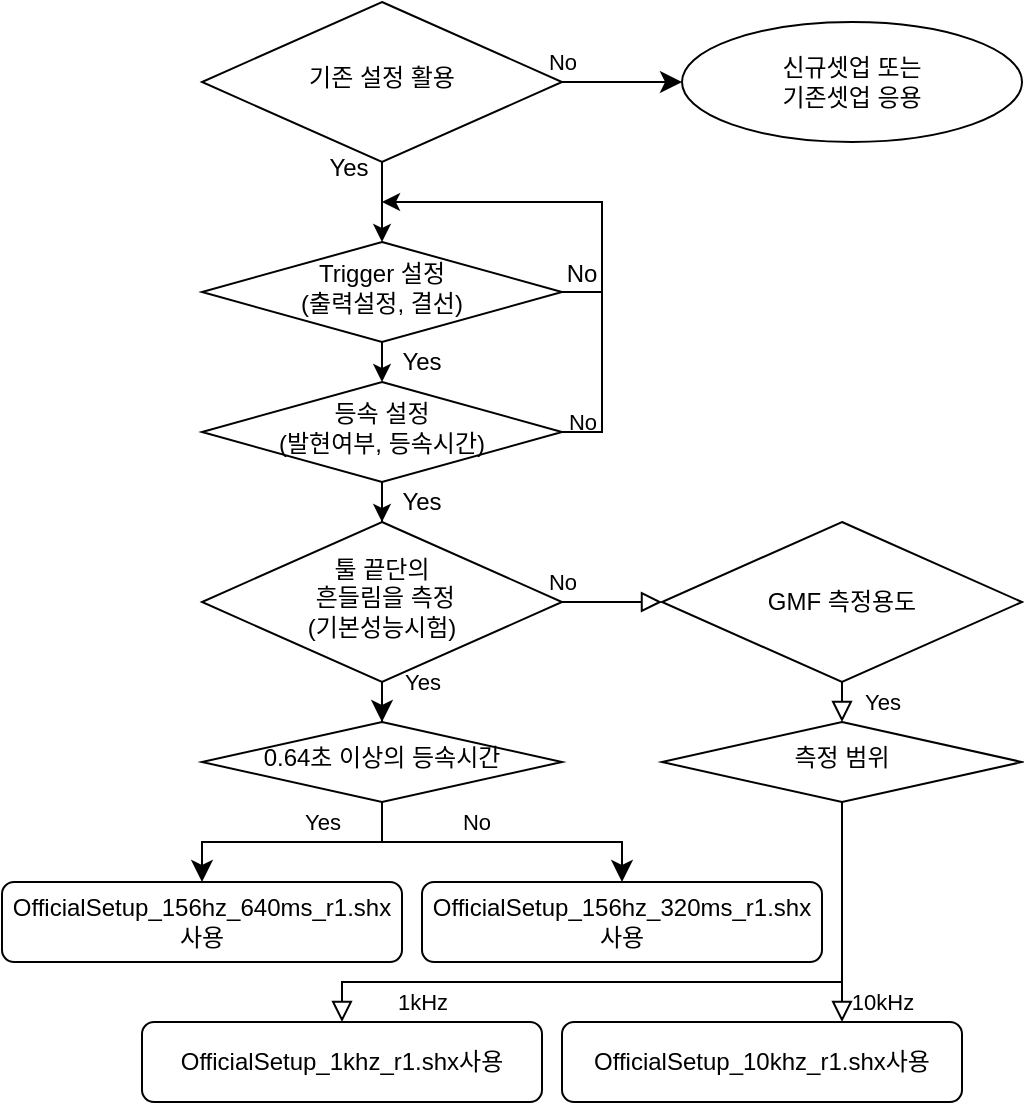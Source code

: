 <mxfile version="13.4.9" type="github">
  <diagram id="C5RBs43oDa-KdzZeNtuy" name="Page-1">
    <mxGraphModel dx="810" dy="642" grid="1" gridSize="10" guides="1" tooltips="1" connect="1" arrows="1" fold="1" page="1" pageScale="1" pageWidth="827" pageHeight="1169" math="0" shadow="0">
      <root>
        <mxCell id="WIyWlLk6GJQsqaUBKTNV-0" />
        <mxCell id="WIyWlLk6GJQsqaUBKTNV-1" parent="WIyWlLk6GJQsqaUBKTNV-0" />
        <mxCell id="WIyWlLk6GJQsqaUBKTNV-4" value="Yes" style="rounded=0;html=1;jettySize=auto;orthogonalLoop=1;fontSize=11;endArrow=classic;endFill=1;endSize=8;strokeWidth=1;shadow=0;labelBackgroundColor=none;edgeStyle=orthogonalEdgeStyle;" parent="WIyWlLk6GJQsqaUBKTNV-1" source="WIyWlLk6GJQsqaUBKTNV-6" target="WIyWlLk6GJQsqaUBKTNV-10" edge="1">
          <mxGeometry x="-1" y="20" relative="1" as="geometry">
            <mxPoint as="offset" />
          </mxGeometry>
        </mxCell>
        <mxCell id="WIyWlLk6GJQsqaUBKTNV-5" value="No" style="edgeStyle=orthogonalEdgeStyle;rounded=0;html=1;jettySize=auto;orthogonalLoop=1;fontSize=11;endArrow=block;endFill=0;endSize=8;strokeWidth=1;shadow=0;labelBackgroundColor=none;" parent="WIyWlLk6GJQsqaUBKTNV-1" source="WIyWlLk6GJQsqaUBKTNV-6" edge="1">
          <mxGeometry x="-1" y="10" relative="1" as="geometry">
            <mxPoint as="offset" />
            <mxPoint x="430" y="390" as="targetPoint" />
          </mxGeometry>
        </mxCell>
        <mxCell id="WIyWlLk6GJQsqaUBKTNV-6" value="툴 끝단의&lt;br&gt;&amp;nbsp;흔들림을 측정&lt;br&gt;(기본성능시험)" style="rhombus;whiteSpace=wrap;html=1;shadow=0;fontFamily=Helvetica;fontSize=12;align=center;strokeWidth=1;spacing=6;spacingTop=-4;" parent="WIyWlLk6GJQsqaUBKTNV-1" vertex="1">
          <mxGeometry x="200" y="350" width="180" height="80" as="geometry" />
        </mxCell>
        <mxCell id="WIyWlLk6GJQsqaUBKTNV-8" value="No" style="rounded=0;html=1;jettySize=auto;orthogonalLoop=1;fontSize=11;endArrow=classic;endFill=1;endSize=8;strokeWidth=1;shadow=0;labelBackgroundColor=none;edgeStyle=orthogonalEdgeStyle;" parent="WIyWlLk6GJQsqaUBKTNV-1" source="WIyWlLk6GJQsqaUBKTNV-10" target="WIyWlLk6GJQsqaUBKTNV-11" edge="1">
          <mxGeometry x="-0.167" y="10" relative="1" as="geometry">
            <mxPoint as="offset" />
          </mxGeometry>
        </mxCell>
        <mxCell id="WIyWlLk6GJQsqaUBKTNV-9" value="Yes" style="edgeStyle=orthogonalEdgeStyle;rounded=0;html=1;jettySize=auto;orthogonalLoop=1;fontSize=11;endArrow=classic;endFill=1;endSize=8;strokeWidth=1;shadow=0;labelBackgroundColor=none;" parent="WIyWlLk6GJQsqaUBKTNV-1" source="WIyWlLk6GJQsqaUBKTNV-10" target="WIyWlLk6GJQsqaUBKTNV-12" edge="1">
          <mxGeometry x="-0.231" y="-10" relative="1" as="geometry">
            <mxPoint as="offset" />
          </mxGeometry>
        </mxCell>
        <mxCell id="WIyWlLk6GJQsqaUBKTNV-10" value="0.64초 이상의 등속시간" style="rhombus;whiteSpace=wrap;html=1;shadow=0;fontFamily=Helvetica;fontSize=12;align=center;strokeWidth=1;spacing=6;spacingTop=-4;" parent="WIyWlLk6GJQsqaUBKTNV-1" vertex="1">
          <mxGeometry x="200" y="450" width="180" height="40" as="geometry" />
        </mxCell>
        <mxCell id="WIyWlLk6GJQsqaUBKTNV-11" value="OfficialSetup_156hz_320ms_r1.shx사용" style="rounded=1;whiteSpace=wrap;html=1;fontSize=12;glass=0;strokeWidth=1;shadow=0;" parent="WIyWlLk6GJQsqaUBKTNV-1" vertex="1">
          <mxGeometry x="310" y="530" width="200" height="40" as="geometry" />
        </mxCell>
        <mxCell id="WIyWlLk6GJQsqaUBKTNV-12" value="OfficialSetup_156hz_640ms_r1.shx사용" style="rounded=1;whiteSpace=wrap;html=1;fontSize=12;glass=0;strokeWidth=1;shadow=0;" parent="WIyWlLk6GJQsqaUBKTNV-1" vertex="1">
          <mxGeometry x="100" y="530" width="200" height="40" as="geometry" />
        </mxCell>
        <mxCell id="XV2WXANQdtb-DX9gLYD6-0" value="GMF 측정용도" style="rhombus;whiteSpace=wrap;html=1;" vertex="1" parent="WIyWlLk6GJQsqaUBKTNV-1">
          <mxGeometry x="430" y="350" width="180" height="80" as="geometry" />
        </mxCell>
        <mxCell id="XV2WXANQdtb-DX9gLYD6-3" value="" style="edgeStyle=orthogonalEdgeStyle;rounded=0;orthogonalLoop=1;jettySize=auto;html=1;" edge="1" parent="WIyWlLk6GJQsqaUBKTNV-1" source="XV2WXANQdtb-DX9gLYD6-2" target="WIyWlLk6GJQsqaUBKTNV-6">
          <mxGeometry relative="1" as="geometry" />
        </mxCell>
        <mxCell id="XV2WXANQdtb-DX9gLYD6-2" value="등속 설정&lt;br&gt;(발현여부, 등속시간)" style="rhombus;whiteSpace=wrap;html=1;shadow=0;fontFamily=Helvetica;fontSize=12;align=center;strokeWidth=1;spacing=6;spacingTop=-4;" vertex="1" parent="WIyWlLk6GJQsqaUBKTNV-1">
          <mxGeometry x="200" y="280" width="180" height="50" as="geometry" />
        </mxCell>
        <mxCell id="XV2WXANQdtb-DX9gLYD6-4" value="" style="edgeStyle=orthogonalEdgeStyle;rounded=0;orthogonalLoop=1;jettySize=auto;html=1;" edge="1" parent="WIyWlLk6GJQsqaUBKTNV-1" source="XV2WXANQdtb-DX9gLYD6-5">
          <mxGeometry relative="1" as="geometry">
            <mxPoint x="290" y="280" as="targetPoint" />
          </mxGeometry>
        </mxCell>
        <mxCell id="XV2WXANQdtb-DX9gLYD6-5" value="Trigger 설정&lt;br&gt;(출력설정, 결선)" style="rhombus;whiteSpace=wrap;html=1;shadow=0;fontFamily=Helvetica;fontSize=12;align=center;strokeWidth=1;spacing=6;spacingTop=-4;" vertex="1" parent="WIyWlLk6GJQsqaUBKTNV-1">
          <mxGeometry x="200" y="210" width="180" height="50" as="geometry" />
        </mxCell>
        <mxCell id="XV2WXANQdtb-DX9gLYD6-6" value="" style="edgeStyle=orthogonalEdgeStyle;rounded=0;orthogonalLoop=1;jettySize=auto;html=1;sketch=0;exitX=0.5;exitY=1;exitDx=0;exitDy=0;" edge="1" parent="WIyWlLk6GJQsqaUBKTNV-1" source="XV2WXANQdtb-DX9gLYD6-7" target="XV2WXANQdtb-DX9gLYD6-5">
          <mxGeometry relative="1" as="geometry">
            <mxPoint x="290" y="190" as="targetPoint" />
            <mxPoint x="290" y="170" as="sourcePoint" />
          </mxGeometry>
        </mxCell>
        <mxCell id="XV2WXANQdtb-DX9gLYD6-7" value="기존 설정 활용" style="rhombus;whiteSpace=wrap;html=1;shadow=0;fontFamily=Helvetica;fontSize=12;align=center;strokeWidth=1;spacing=6;spacingTop=-4;" vertex="1" parent="WIyWlLk6GJQsqaUBKTNV-1">
          <mxGeometry x="200" y="90" width="180" height="80" as="geometry" />
        </mxCell>
        <mxCell id="XV2WXANQdtb-DX9gLYD6-10" value="Yes" style="text;html=1;strokeColor=none;fillColor=none;align=center;verticalAlign=middle;whiteSpace=wrap;rounded=0;" vertex="1" parent="WIyWlLk6GJQsqaUBKTNV-1">
          <mxGeometry x="290" y="330" width="40" height="20" as="geometry" />
        </mxCell>
        <mxCell id="XV2WXANQdtb-DX9gLYD6-11" value="Yes" style="text;html=1;strokeColor=none;fillColor=none;align=center;verticalAlign=middle;whiteSpace=wrap;rounded=0;" vertex="1" parent="WIyWlLk6GJQsqaUBKTNV-1">
          <mxGeometry x="290" y="260" width="40" height="20" as="geometry" />
        </mxCell>
        <mxCell id="XV2WXANQdtb-DX9gLYD6-12" value="Yes" style="text;html=1;strokeColor=none;fillColor=none;align=center;verticalAlign=middle;whiteSpace=wrap;rounded=0;" vertex="1" parent="WIyWlLk6GJQsqaUBKTNV-1">
          <mxGeometry x="253" y="162" width="41" height="22" as="geometry" />
        </mxCell>
        <mxCell id="XV2WXANQdtb-DX9gLYD6-13" value="No" style="edgeStyle=orthogonalEdgeStyle;rounded=0;html=1;jettySize=auto;orthogonalLoop=1;fontSize=11;endArrow=classic;endFill=1;strokeWidth=1;shadow=0;labelBackgroundColor=none;exitX=1;exitY=0.5;exitDx=0;exitDy=0;" edge="1" parent="WIyWlLk6GJQsqaUBKTNV-1" source="XV2WXANQdtb-DX9gLYD6-2">
          <mxGeometry x="-0.922" y="4" relative="1" as="geometry">
            <mxPoint y="-1" as="offset" />
            <mxPoint x="410" y="304" as="sourcePoint" />
            <mxPoint x="290" y="190" as="targetPoint" />
            <Array as="points">
              <mxPoint x="400" y="305" />
              <mxPoint x="400" y="190" />
              <mxPoint x="290" y="190" />
            </Array>
          </mxGeometry>
        </mxCell>
        <mxCell id="XV2WXANQdtb-DX9gLYD6-14" value="" style="endArrow=none;html=1;exitX=1;exitY=0.5;exitDx=0;exitDy=0;" edge="1" parent="WIyWlLk6GJQsqaUBKTNV-1" source="XV2WXANQdtb-DX9gLYD6-5">
          <mxGeometry width="50" height="50" relative="1" as="geometry">
            <mxPoint x="420" y="270" as="sourcePoint" />
            <mxPoint x="400" y="235" as="targetPoint" />
          </mxGeometry>
        </mxCell>
        <mxCell id="XV2WXANQdtb-DX9gLYD6-15" value="No" style="text;html=1;strokeColor=none;fillColor=none;align=center;verticalAlign=middle;whiteSpace=wrap;rounded=0;" vertex="1" parent="WIyWlLk6GJQsqaUBKTNV-1">
          <mxGeometry x="370" y="217" width="40" height="17" as="geometry" />
        </mxCell>
        <mxCell id="XV2WXANQdtb-DX9gLYD6-16" value="No" style="edgeStyle=orthogonalEdgeStyle;rounded=0;html=1;jettySize=auto;orthogonalLoop=1;fontSize=11;endArrow=classic;endFill=1;endSize=8;strokeWidth=1;shadow=0;labelBackgroundColor=none;" edge="1" parent="WIyWlLk6GJQsqaUBKTNV-1" source="XV2WXANQdtb-DX9gLYD6-7" target="XV2WXANQdtb-DX9gLYD6-20">
          <mxGeometry x="-1" y="10" relative="1" as="geometry">
            <mxPoint as="offset" />
            <mxPoint x="375.0" y="110" as="sourcePoint" />
            <mxPoint x="425" y="110" as="targetPoint" />
          </mxGeometry>
        </mxCell>
        <mxCell id="XV2WXANQdtb-DX9gLYD6-20" value="신규셋업 또는&lt;br&gt;기존셋업 응용" style="ellipse;whiteSpace=wrap;html=1;rounded=0;" vertex="1" parent="WIyWlLk6GJQsqaUBKTNV-1">
          <mxGeometry x="440" y="100" width="170" height="60" as="geometry" />
        </mxCell>
        <mxCell id="XV2WXANQdtb-DX9gLYD6-22" value="측정 범위" style="rhombus;whiteSpace=wrap;html=1;shadow=0;fontFamily=Helvetica;fontSize=12;align=center;strokeWidth=1;spacing=6;spacingTop=-4;" vertex="1" parent="WIyWlLk6GJQsqaUBKTNV-1">
          <mxGeometry x="430" y="450" width="180" height="40" as="geometry" />
        </mxCell>
        <mxCell id="XV2WXANQdtb-DX9gLYD6-23" value="Yes" style="rounded=0;html=1;jettySize=auto;orthogonalLoop=1;fontSize=11;endArrow=block;endFill=0;endSize=8;strokeWidth=1;shadow=0;labelBackgroundColor=none;edgeStyle=orthogonalEdgeStyle;entryX=0.5;entryY=0;entryDx=0;entryDy=0;" edge="1" target="XV2WXANQdtb-DX9gLYD6-22" parent="WIyWlLk6GJQsqaUBKTNV-1">
          <mxGeometry y="20" relative="1" as="geometry">
            <mxPoint as="offset" />
            <mxPoint x="520.0" y="430" as="sourcePoint" />
            <mxPoint x="460" y="440" as="targetPoint" />
          </mxGeometry>
        </mxCell>
        <mxCell id="XV2WXANQdtb-DX9gLYD6-25" value="OfficialSetup_10khz_r1.shx사용" style="rounded=1;whiteSpace=wrap;html=1;fontSize=12;glass=0;strokeWidth=1;shadow=0;" vertex="1" parent="WIyWlLk6GJQsqaUBKTNV-1">
          <mxGeometry x="380" y="600" width="200" height="40" as="geometry" />
        </mxCell>
        <mxCell id="XV2WXANQdtb-DX9gLYD6-26" value="OfficialSetup_1khz_r1.shx사용" style="rounded=1;whiteSpace=wrap;html=1;fontSize=12;glass=0;strokeWidth=1;shadow=0;" vertex="1" parent="WIyWlLk6GJQsqaUBKTNV-1">
          <mxGeometry x="170" y="600" width="200" height="40" as="geometry" />
        </mxCell>
        <mxCell id="XV2WXANQdtb-DX9gLYD6-27" value="1kHz" style="edgeStyle=orthogonalEdgeStyle;rounded=0;html=1;jettySize=auto;orthogonalLoop=1;fontSize=11;endArrow=block;endFill=0;endSize=8;strokeWidth=1;shadow=0;labelBackgroundColor=none;" edge="1" target="XV2WXANQdtb-DX9gLYD6-26" parent="WIyWlLk6GJQsqaUBKTNV-1" source="XV2WXANQdtb-DX9gLYD6-22">
          <mxGeometry x="0.667" y="10" relative="1" as="geometry">
            <mxPoint as="offset" />
            <mxPoint x="360.0" y="560" as="sourcePoint" />
            <Array as="points">
              <mxPoint x="520" y="580" />
              <mxPoint x="270" y="580" />
            </Array>
          </mxGeometry>
        </mxCell>
        <mxCell id="XV2WXANQdtb-DX9gLYD6-28" value="10kHz" style="rounded=0;html=1;jettySize=auto;orthogonalLoop=1;fontSize=11;endArrow=block;endFill=0;endSize=8;strokeWidth=1;shadow=0;labelBackgroundColor=none;edgeStyle=orthogonalEdgeStyle;exitX=0.5;exitY=1;exitDx=0;exitDy=0;" edge="1" target="XV2WXANQdtb-DX9gLYD6-25" parent="WIyWlLk6GJQsqaUBKTNV-1" source="XV2WXANQdtb-DX9gLYD6-22">
          <mxGeometry x="0.818" y="20" relative="1" as="geometry">
            <mxPoint as="offset" />
            <mxPoint x="360.0" y="560" as="sourcePoint" />
            <Array as="points">
              <mxPoint x="520" y="570" />
              <mxPoint x="520" y="570" />
            </Array>
          </mxGeometry>
        </mxCell>
      </root>
    </mxGraphModel>
  </diagram>
</mxfile>
